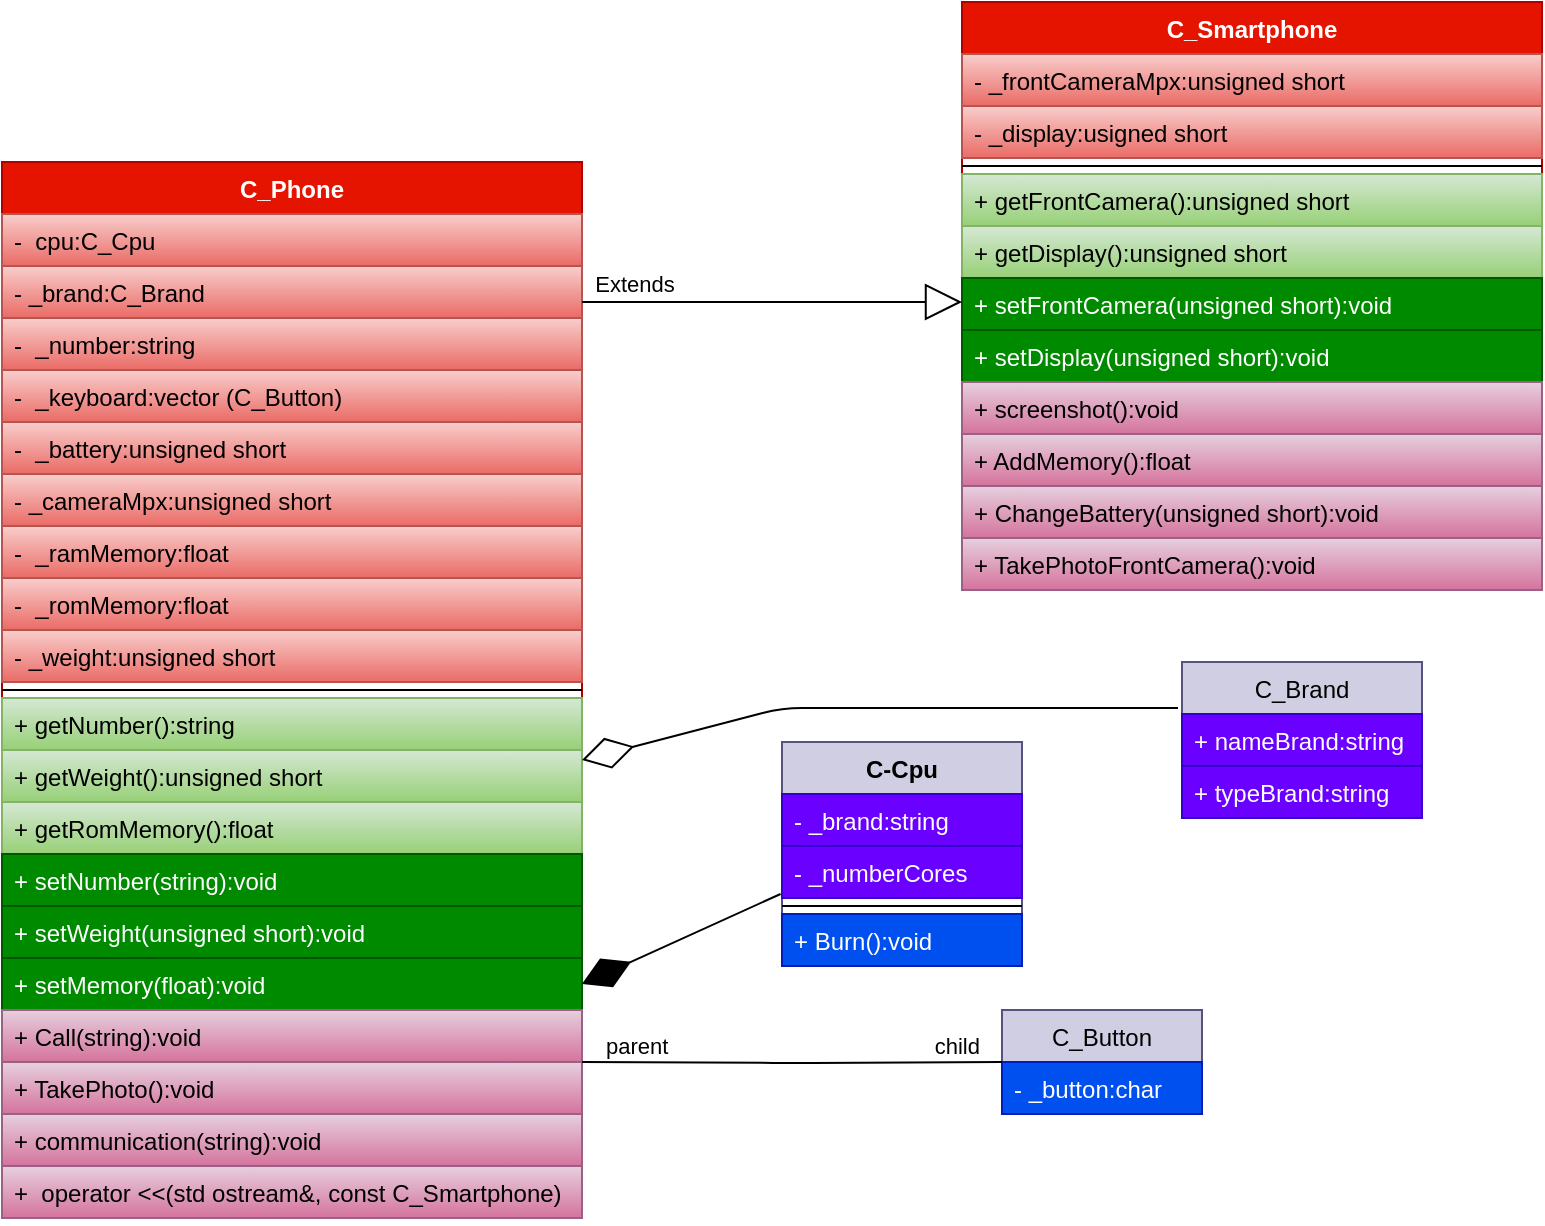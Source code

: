 <mxfile version="15.0.3" type="github">
  <diagram id="9VUJ2_KPM8lVsrt1l0CU" name="Page-1">
    <mxGraphModel dx="1422" dy="737" grid="1" gridSize="10" guides="1" tooltips="1" connect="1" arrows="1" fold="1" page="1" pageScale="1" pageWidth="827" pageHeight="1169" math="0" shadow="0">
      <root>
        <mxCell id="0" />
        <mxCell id="1" parent="0" />
        <mxCell id="q8WYI548I7uT7oId0jd4-1" value="C_Smartphone" style="swimlane;fontStyle=1;align=center;verticalAlign=top;childLayout=stackLayout;horizontal=1;startSize=26;horizontalStack=0;resizeParent=1;resizeParentMax=0;resizeLast=0;collapsible=1;marginBottom=0;fillColor=#e51400;strokeColor=#B20000;fontColor=#ffffff;" vertex="1" parent="1">
          <mxGeometry x="520" y="120" width="290" height="294" as="geometry" />
        </mxCell>
        <mxCell id="q8WYI548I7uT7oId0jd4-50" value="- _frontCameraMpx:unsigned short" style="text;strokeColor=#b85450;fillColor=#f8cecc;align=left;verticalAlign=top;spacingLeft=4;spacingRight=4;overflow=hidden;rotatable=0;points=[[0,0.5],[1,0.5]];portConstraint=eastwest;gradientColor=#ea6b66;" vertex="1" parent="q8WYI548I7uT7oId0jd4-1">
          <mxGeometry y="26" width="290" height="26" as="geometry" />
        </mxCell>
        <mxCell id="q8WYI548I7uT7oId0jd4-70" value="- _display:usigned short" style="text;strokeColor=#b85450;fillColor=#f8cecc;align=left;verticalAlign=top;spacingLeft=4;spacingRight=4;overflow=hidden;rotatable=0;points=[[0,0.5],[1,0.5]];portConstraint=eastwest;gradientColor=#ea6b66;" vertex="1" parent="q8WYI548I7uT7oId0jd4-1">
          <mxGeometry y="52" width="290" height="26" as="geometry" />
        </mxCell>
        <mxCell id="q8WYI548I7uT7oId0jd4-3" value="" style="line;strokeWidth=1;fillColor=none;align=left;verticalAlign=middle;spacingTop=-1;spacingLeft=3;spacingRight=3;rotatable=0;labelPosition=right;points=[];portConstraint=eastwest;" vertex="1" parent="q8WYI548I7uT7oId0jd4-1">
          <mxGeometry y="78" width="290" height="8" as="geometry" />
        </mxCell>
        <mxCell id="q8WYI548I7uT7oId0jd4-55" value="+ getFrontCamera():unsigned short" style="text;strokeColor=#82b366;fillColor=#d5e8d4;align=left;verticalAlign=top;spacingLeft=4;spacingRight=4;overflow=hidden;rotatable=0;points=[[0,0.5],[1,0.5]];portConstraint=eastwest;gradientColor=#97d077;" vertex="1" parent="q8WYI548I7uT7oId0jd4-1">
          <mxGeometry y="86" width="290" height="26" as="geometry" />
        </mxCell>
        <mxCell id="q8WYI548I7uT7oId0jd4-71" value="+ getDisplay():unsigned short" style="text;strokeColor=#82b366;fillColor=#d5e8d4;align=left;verticalAlign=top;spacingLeft=4;spacingRight=4;overflow=hidden;rotatable=0;points=[[0,0.5],[1,0.5]];portConstraint=eastwest;gradientColor=#97d077;" vertex="1" parent="q8WYI548I7uT7oId0jd4-1">
          <mxGeometry y="112" width="290" height="26" as="geometry" />
        </mxCell>
        <mxCell id="q8WYI548I7uT7oId0jd4-72" value="+ setFrontCamera(unsigned short):void" style="text;strokeColor=#005700;fillColor=#008a00;align=left;verticalAlign=top;spacingLeft=4;spacingRight=4;overflow=hidden;rotatable=0;points=[[0,0.5],[1,0.5]];portConstraint=eastwest;fontColor=#ffffff;" vertex="1" parent="q8WYI548I7uT7oId0jd4-1">
          <mxGeometry y="138" width="290" height="26" as="geometry" />
        </mxCell>
        <mxCell id="q8WYI548I7uT7oId0jd4-56" value="+ setDisplay(unsigned short):void" style="text;strokeColor=#005700;fillColor=#008a00;align=left;verticalAlign=top;spacingLeft=4;spacingRight=4;overflow=hidden;rotatable=0;points=[[0,0.5],[1,0.5]];portConstraint=eastwest;fontColor=#ffffff;" vertex="1" parent="q8WYI548I7uT7oId0jd4-1">
          <mxGeometry y="164" width="290" height="26" as="geometry" />
        </mxCell>
        <mxCell id="q8WYI548I7uT7oId0jd4-4" value="+ screenshot():void" style="text;strokeColor=#996185;fillColor=#e6d0de;align=left;verticalAlign=top;spacingLeft=4;spacingRight=4;overflow=hidden;rotatable=0;points=[[0,0.5],[1,0.5]];portConstraint=eastwest;gradientColor=#d5739d;" vertex="1" parent="q8WYI548I7uT7oId0jd4-1">
          <mxGeometry y="190" width="290" height="26" as="geometry" />
        </mxCell>
        <mxCell id="q8WYI548I7uT7oId0jd4-17" value="+ AddMemory():float" style="text;strokeColor=#996185;fillColor=#e6d0de;align=left;verticalAlign=top;spacingLeft=4;spacingRight=4;overflow=hidden;rotatable=0;points=[[0,0.5],[1,0.5]];portConstraint=eastwest;gradientColor=#d5739d;" vertex="1" parent="q8WYI548I7uT7oId0jd4-1">
          <mxGeometry y="216" width="290" height="26" as="geometry" />
        </mxCell>
        <mxCell id="q8WYI548I7uT7oId0jd4-49" value="+ ChangeBattery(unsigned short):void" style="text;strokeColor=#996185;fillColor=#e6d0de;align=left;verticalAlign=top;spacingLeft=4;spacingRight=4;overflow=hidden;rotatable=0;points=[[0,0.5],[1,0.5]];portConstraint=eastwest;gradientColor=#d5739d;" vertex="1" parent="q8WYI548I7uT7oId0jd4-1">
          <mxGeometry y="242" width="290" height="26" as="geometry" />
        </mxCell>
        <mxCell id="q8WYI548I7uT7oId0jd4-51" value="+ TakePhotoFrontCamera():void" style="text;strokeColor=#996185;fillColor=#e6d0de;align=left;verticalAlign=top;spacingLeft=4;spacingRight=4;overflow=hidden;rotatable=0;points=[[0,0.5],[1,0.5]];portConstraint=eastwest;gradientColor=#d5739d;" vertex="1" parent="q8WYI548I7uT7oId0jd4-1">
          <mxGeometry y="268" width="290" height="26" as="geometry" />
        </mxCell>
        <mxCell id="q8WYI548I7uT7oId0jd4-5" value="C_Phone" style="swimlane;fontStyle=1;align=center;verticalAlign=top;childLayout=stackLayout;horizontal=1;startSize=26;horizontalStack=0;resizeParent=1;resizeParentMax=0;resizeLast=0;collapsible=1;marginBottom=0;fillColor=#e51400;strokeColor=#B20000;fontColor=#ffffff;" vertex="1" parent="1">
          <mxGeometry x="40" y="200" width="290" height="528" as="geometry" />
        </mxCell>
        <mxCell id="q8WYI548I7uT7oId0jd4-6" value="-  cpu:C_Cpu" style="text;strokeColor=#b85450;fillColor=#f8cecc;align=left;verticalAlign=top;spacingLeft=4;spacingRight=4;overflow=hidden;rotatable=0;points=[[0,0.5],[1,0.5]];portConstraint=eastwest;gradientColor=#ea6b66;" vertex="1" parent="q8WYI548I7uT7oId0jd4-5">
          <mxGeometry y="26" width="290" height="26" as="geometry" />
        </mxCell>
        <mxCell id="q8WYI548I7uT7oId0jd4-10" value="- _brand:C_Brand" style="text;strokeColor=#b85450;fillColor=#f8cecc;align=left;verticalAlign=top;spacingLeft=4;spacingRight=4;overflow=hidden;rotatable=0;points=[[0,0.5],[1,0.5]];portConstraint=eastwest;gradientColor=#ea6b66;" vertex="1" parent="q8WYI548I7uT7oId0jd4-5">
          <mxGeometry y="52" width="290" height="26" as="geometry" />
        </mxCell>
        <mxCell id="q8WYI548I7uT7oId0jd4-11" value="-  _number:string" style="text;strokeColor=#b85450;fillColor=#f8cecc;align=left;verticalAlign=top;spacingLeft=4;spacingRight=4;overflow=hidden;rotatable=0;points=[[0,0.5],[1,0.5]];portConstraint=eastwest;gradientColor=#ea6b66;" vertex="1" parent="q8WYI548I7uT7oId0jd4-5">
          <mxGeometry y="78" width="290" height="26" as="geometry" />
        </mxCell>
        <mxCell id="q8WYI548I7uT7oId0jd4-12" value="-  _keyboard:vector (C_Button)" style="text;strokeColor=#b85450;fillColor=#f8cecc;align=left;verticalAlign=top;spacingLeft=4;spacingRight=4;overflow=hidden;rotatable=0;points=[[0,0.5],[1,0.5]];portConstraint=eastwest;gradientColor=#ea6b66;" vertex="1" parent="q8WYI548I7uT7oId0jd4-5">
          <mxGeometry y="104" width="290" height="26" as="geometry" />
        </mxCell>
        <mxCell id="q8WYI548I7uT7oId0jd4-13" value="-  _battery:unsigned short" style="text;strokeColor=#b85450;fillColor=#f8cecc;align=left;verticalAlign=top;spacingLeft=4;spacingRight=4;overflow=hidden;rotatable=0;points=[[0,0.5],[1,0.5]];portConstraint=eastwest;gradientColor=#ea6b66;" vertex="1" parent="q8WYI548I7uT7oId0jd4-5">
          <mxGeometry y="130" width="290" height="26" as="geometry" />
        </mxCell>
        <mxCell id="q8WYI548I7uT7oId0jd4-20" value="- _cameraMpx:unsigned short" style="text;strokeColor=#b85450;fillColor=#f8cecc;align=left;verticalAlign=top;spacingLeft=4;spacingRight=4;overflow=hidden;rotatable=0;points=[[0,0.5],[1,0.5]];portConstraint=eastwest;gradientColor=#ea6b66;" vertex="1" parent="q8WYI548I7uT7oId0jd4-5">
          <mxGeometry y="156" width="290" height="26" as="geometry" />
        </mxCell>
        <mxCell id="q8WYI548I7uT7oId0jd4-69" value="-  _ramMemory:float" style="text;strokeColor=#b85450;fillColor=#f8cecc;align=left;verticalAlign=top;spacingLeft=4;spacingRight=4;overflow=hidden;rotatable=0;points=[[0,0.5],[1,0.5]];portConstraint=eastwest;gradientColor=#ea6b66;" vertex="1" parent="q8WYI548I7uT7oId0jd4-5">
          <mxGeometry y="182" width="290" height="26" as="geometry" />
        </mxCell>
        <mxCell id="q8WYI548I7uT7oId0jd4-18" value="-  _romMemory:float" style="text;strokeColor=#b85450;fillColor=#f8cecc;align=left;verticalAlign=top;spacingLeft=4;spacingRight=4;overflow=hidden;rotatable=0;points=[[0,0.5],[1,0.5]];portConstraint=eastwest;gradientColor=#ea6b66;" vertex="1" parent="q8WYI548I7uT7oId0jd4-5">
          <mxGeometry y="208" width="290" height="26" as="geometry" />
        </mxCell>
        <mxCell id="q8WYI548I7uT7oId0jd4-21" value="- _weight:unsigned short" style="text;strokeColor=#b85450;fillColor=#f8cecc;align=left;verticalAlign=top;spacingLeft=4;spacingRight=4;overflow=hidden;rotatable=0;points=[[0,0.5],[1,0.5]];portConstraint=eastwest;gradientColor=#ea6b66;" vertex="1" parent="q8WYI548I7uT7oId0jd4-5">
          <mxGeometry y="234" width="290" height="26" as="geometry" />
        </mxCell>
        <mxCell id="q8WYI548I7uT7oId0jd4-7" value="" style="line;strokeWidth=1;fillColor=none;align=left;verticalAlign=middle;spacingTop=-1;spacingLeft=3;spacingRight=3;rotatable=0;labelPosition=right;points=[];portConstraint=eastwest;" vertex="1" parent="q8WYI548I7uT7oId0jd4-5">
          <mxGeometry y="260" width="290" height="8" as="geometry" />
        </mxCell>
        <mxCell id="q8WYI548I7uT7oId0jd4-44" value="+ getNumber():string" style="text;strokeColor=#82b366;fillColor=#d5e8d4;align=left;verticalAlign=top;spacingLeft=4;spacingRight=4;overflow=hidden;rotatable=0;points=[[0,0.5],[1,0.5]];portConstraint=eastwest;gradientColor=#97d077;" vertex="1" parent="q8WYI548I7uT7oId0jd4-5">
          <mxGeometry y="268" width="290" height="26" as="geometry" />
        </mxCell>
        <mxCell id="q8WYI548I7uT7oId0jd4-45" value="+ getWeight():unsigned short" style="text;strokeColor=#82b366;fillColor=#d5e8d4;align=left;verticalAlign=top;spacingLeft=4;spacingRight=4;overflow=hidden;rotatable=0;points=[[0,0.5],[1,0.5]];portConstraint=eastwest;gradientColor=#97d077;" vertex="1" parent="q8WYI548I7uT7oId0jd4-5">
          <mxGeometry y="294" width="290" height="26" as="geometry" />
        </mxCell>
        <mxCell id="q8WYI548I7uT7oId0jd4-43" value="+ getRomMemory():float" style="text;strokeColor=#82b366;fillColor=#d5e8d4;align=left;verticalAlign=top;spacingLeft=4;spacingRight=4;overflow=hidden;rotatable=0;points=[[0,0.5],[1,0.5]];portConstraint=eastwest;gradientColor=#97d077;" vertex="1" parent="q8WYI548I7uT7oId0jd4-5">
          <mxGeometry y="320" width="290" height="26" as="geometry" />
        </mxCell>
        <mxCell id="q8WYI548I7uT7oId0jd4-46" value="+ setNumber(string):void" style="text;strokeColor=#005700;fillColor=#008a00;align=left;verticalAlign=top;spacingLeft=4;spacingRight=4;overflow=hidden;rotatable=0;points=[[0,0.5],[1,0.5]];portConstraint=eastwest;fontColor=#ffffff;" vertex="1" parent="q8WYI548I7uT7oId0jd4-5">
          <mxGeometry y="346" width="290" height="26" as="geometry" />
        </mxCell>
        <mxCell id="q8WYI548I7uT7oId0jd4-47" value="+ setWeight(unsigned short):void" style="text;strokeColor=#005700;fillColor=#008a00;align=left;verticalAlign=top;spacingLeft=4;spacingRight=4;overflow=hidden;rotatable=0;points=[[0,0.5],[1,0.5]];portConstraint=eastwest;fontColor=#ffffff;" vertex="1" parent="q8WYI548I7uT7oId0jd4-5">
          <mxGeometry y="372" width="290" height="26" as="geometry" />
        </mxCell>
        <mxCell id="q8WYI548I7uT7oId0jd4-48" value="+ setMemory(float):void" style="text;strokeColor=#005700;fillColor=#008a00;align=left;verticalAlign=top;spacingLeft=4;spacingRight=4;overflow=hidden;rotatable=0;points=[[0,0.5],[1,0.5]];portConstraint=eastwest;fontColor=#ffffff;" vertex="1" parent="q8WYI548I7uT7oId0jd4-5">
          <mxGeometry y="398" width="290" height="26" as="geometry" />
        </mxCell>
        <mxCell id="q8WYI548I7uT7oId0jd4-8" value="+ Call(string):void" style="text;strokeColor=#996185;fillColor=#e6d0de;align=left;verticalAlign=top;spacingLeft=4;spacingRight=4;overflow=hidden;rotatable=0;points=[[0,0.5],[1,0.5]];portConstraint=eastwest;gradientColor=#d5739d;" vertex="1" parent="q8WYI548I7uT7oId0jd4-5">
          <mxGeometry y="424" width="290" height="26" as="geometry" />
        </mxCell>
        <mxCell id="q8WYI548I7uT7oId0jd4-19" value="+ TakePhoto():void" style="text;strokeColor=#996185;fillColor=#e6d0de;align=left;verticalAlign=top;spacingLeft=4;spacingRight=4;overflow=hidden;rotatable=0;points=[[0,0.5],[1,0.5]];portConstraint=eastwest;gradientColor=#d5739d;" vertex="1" parent="q8WYI548I7uT7oId0jd4-5">
          <mxGeometry y="450" width="290" height="26" as="geometry" />
        </mxCell>
        <mxCell id="q8WYI548I7uT7oId0jd4-15" value="+ communication(string):void" style="text;strokeColor=#996185;fillColor=#e6d0de;align=left;verticalAlign=top;spacingLeft=4;spacingRight=4;overflow=hidden;rotatable=0;points=[[0,0.5],[1,0.5]];portConstraint=eastwest;gradientColor=#d5739d;" vertex="1" parent="q8WYI548I7uT7oId0jd4-5">
          <mxGeometry y="476" width="290" height="26" as="geometry" />
        </mxCell>
        <mxCell id="q8WYI548I7uT7oId0jd4-16" value="+  operator &lt;&lt;(std ostream&amp;, const C_Smartphone)" style="text;strokeColor=#996185;fillColor=#e6d0de;align=left;verticalAlign=top;spacingLeft=4;spacingRight=4;overflow=hidden;rotatable=0;points=[[0,0.5],[1,0.5]];portConstraint=eastwest;gradientColor=#d5739d;" vertex="1" parent="q8WYI548I7uT7oId0jd4-5">
          <mxGeometry y="502" width="290" height="26" as="geometry" />
        </mxCell>
        <mxCell id="q8WYI548I7uT7oId0jd4-9" value="Extends" style="endArrow=block;endSize=16;endFill=0;html=1;" edge="1" parent="1">
          <mxGeometry x="-0.733" y="9" width="160" relative="1" as="geometry">
            <mxPoint x="330" y="270" as="sourcePoint" />
            <mxPoint x="520" y="270" as="targetPoint" />
            <mxPoint as="offset" />
          </mxGeometry>
        </mxCell>
        <mxCell id="q8WYI548I7uT7oId0jd4-22" value="C_Button" style="swimlane;fontStyle=0;childLayout=stackLayout;horizontal=1;startSize=26;fillColor=#d0cee2;horizontalStack=0;resizeParent=1;resizeParentMax=0;resizeLast=0;collapsible=1;marginBottom=0;strokeColor=#56517e;" vertex="1" parent="1">
          <mxGeometry x="540" y="624" width="100" height="52" as="geometry" />
        </mxCell>
        <mxCell id="q8WYI548I7uT7oId0jd4-23" value="- _button:char" style="text;strokeColor=#001DBC;fillColor=#0050ef;align=left;verticalAlign=top;spacingLeft=4;spacingRight=4;overflow=hidden;rotatable=0;points=[[0,0.5],[1,0.5]];portConstraint=eastwest;fontColor=#ffffff;" vertex="1" parent="q8WYI548I7uT7oId0jd4-22">
          <mxGeometry y="26" width="100" height="26" as="geometry" />
        </mxCell>
        <mxCell id="q8WYI548I7uT7oId0jd4-26" value="" style="endArrow=none;html=1;edgeStyle=orthogonalEdgeStyle;entryX=0;entryY=0.5;entryDx=0;entryDy=0;" edge="1" parent="1" target="q8WYI548I7uT7oId0jd4-22">
          <mxGeometry relative="1" as="geometry">
            <mxPoint x="330" y="650" as="sourcePoint" />
            <mxPoint x="460" y="649.5" as="targetPoint" />
          </mxGeometry>
        </mxCell>
        <mxCell id="q8WYI548I7uT7oId0jd4-27" value="parent" style="edgeLabel;resizable=0;html=1;align=left;verticalAlign=bottom;" connectable="0" vertex="1" parent="q8WYI548I7uT7oId0jd4-26">
          <mxGeometry x="-1" relative="1" as="geometry">
            <mxPoint x="10" as="offset" />
          </mxGeometry>
        </mxCell>
        <mxCell id="q8WYI548I7uT7oId0jd4-28" value="child" style="edgeLabel;resizable=0;html=1;align=right;verticalAlign=bottom;" connectable="0" vertex="1" parent="q8WYI548I7uT7oId0jd4-26">
          <mxGeometry x="1" relative="1" as="geometry">
            <mxPoint x="-10" as="offset" />
          </mxGeometry>
        </mxCell>
        <mxCell id="q8WYI548I7uT7oId0jd4-33" value="C-Cpu" style="swimlane;fontStyle=1;align=center;verticalAlign=top;childLayout=stackLayout;horizontal=1;startSize=26;horizontalStack=0;resizeParent=1;resizeParentMax=0;resizeLast=0;collapsible=1;marginBottom=0;fillColor=#d0cee2;strokeColor=#56517e;" vertex="1" parent="1">
          <mxGeometry x="430" y="490" width="120" height="112" as="geometry" />
        </mxCell>
        <mxCell id="q8WYI548I7uT7oId0jd4-63" value="- _brand:string" style="text;strokeColor=#3700CC;fillColor=#6a00ff;align=left;verticalAlign=top;spacingLeft=4;spacingRight=4;overflow=hidden;rotatable=0;points=[[0,0.5],[1,0.5]];portConstraint=eastwest;fontColor=#ffffff;" vertex="1" parent="q8WYI548I7uT7oId0jd4-33">
          <mxGeometry y="26" width="120" height="26" as="geometry" />
        </mxCell>
        <mxCell id="q8WYI548I7uT7oId0jd4-34" value="- _numberCores" style="text;strokeColor=#3700CC;fillColor=#6a00ff;align=left;verticalAlign=top;spacingLeft=4;spacingRight=4;overflow=hidden;rotatable=0;points=[[0,0.5],[1,0.5]];portConstraint=eastwest;fontColor=#ffffff;" vertex="1" parent="q8WYI548I7uT7oId0jd4-33">
          <mxGeometry y="52" width="120" height="26" as="geometry" />
        </mxCell>
        <mxCell id="q8WYI548I7uT7oId0jd4-35" value="" style="line;strokeWidth=1;fillColor=none;align=left;verticalAlign=middle;spacingTop=-1;spacingLeft=3;spacingRight=3;rotatable=0;labelPosition=right;points=[];portConstraint=eastwest;" vertex="1" parent="q8WYI548I7uT7oId0jd4-33">
          <mxGeometry y="78" width="120" height="8" as="geometry" />
        </mxCell>
        <mxCell id="q8WYI548I7uT7oId0jd4-36" value="+ Burn():void" style="text;strokeColor=#001DBC;fillColor=#0050ef;align=left;verticalAlign=top;spacingLeft=4;spacingRight=4;overflow=hidden;rotatable=0;points=[[0,0.5],[1,0.5]];portConstraint=eastwest;fontColor=#ffffff;" vertex="1" parent="q8WYI548I7uT7oId0jd4-33">
          <mxGeometry y="86" width="120" height="26" as="geometry" />
        </mxCell>
        <mxCell id="q8WYI548I7uT7oId0jd4-42" value="" style="endArrow=diamondThin;endFill=1;endSize=24;html=1;exitX=-0.006;exitY=0.923;exitDx=0;exitDy=0;entryX=1;entryY=0.5;entryDx=0;entryDy=0;exitPerimeter=0;" edge="1" parent="1" source="q8WYI548I7uT7oId0jd4-34" target="q8WYI548I7uT7oId0jd4-48">
          <mxGeometry width="160" relative="1" as="geometry">
            <mxPoint x="230" y="483" as="sourcePoint" />
            <mxPoint x="429" y="536" as="targetPoint" />
          </mxGeometry>
        </mxCell>
        <mxCell id="q8WYI548I7uT7oId0jd4-58" value="C_Brand" style="swimlane;fontStyle=0;childLayout=stackLayout;horizontal=1;startSize=26;fillColor=#d0cee2;horizontalStack=0;resizeParent=1;resizeParentMax=0;resizeLast=0;collapsible=1;marginBottom=0;strokeColor=#56517e;" vertex="1" parent="1">
          <mxGeometry x="630" y="450" width="120" height="78" as="geometry" />
        </mxCell>
        <mxCell id="q8WYI548I7uT7oId0jd4-59" value="+ nameBrand:string" style="text;strokeColor=#3700CC;fillColor=#6a00ff;align=left;verticalAlign=top;spacingLeft=4;spacingRight=4;overflow=hidden;rotatable=0;points=[[0,0.5],[1,0.5]];portConstraint=eastwest;fontColor=#ffffff;" vertex="1" parent="q8WYI548I7uT7oId0jd4-58">
          <mxGeometry y="26" width="120" height="26" as="geometry" />
        </mxCell>
        <mxCell id="q8WYI548I7uT7oId0jd4-60" value="+ typeBrand:string" style="text;strokeColor=#3700CC;fillColor=#6a00ff;align=left;verticalAlign=top;spacingLeft=4;spacingRight=4;overflow=hidden;rotatable=0;points=[[0,0.5],[1,0.5]];portConstraint=eastwest;fontColor=#ffffff;" vertex="1" parent="q8WYI548I7uT7oId0jd4-58">
          <mxGeometry y="52" width="120" height="26" as="geometry" />
        </mxCell>
        <mxCell id="q8WYI548I7uT7oId0jd4-62" value="" style="endArrow=diamondThin;endFill=0;endSize=24;html=1;entryX=1;entryY=0.192;entryDx=0;entryDy=0;entryPerimeter=0;" edge="1" parent="1" target="q8WYI548I7uT7oId0jd4-45">
          <mxGeometry width="160" relative="1" as="geometry">
            <mxPoint x="628" y="473" as="sourcePoint" />
            <mxPoint x="790" y="476" as="targetPoint" />
            <Array as="points">
              <mxPoint x="430" y="473" />
            </Array>
          </mxGeometry>
        </mxCell>
      </root>
    </mxGraphModel>
  </diagram>
</mxfile>

